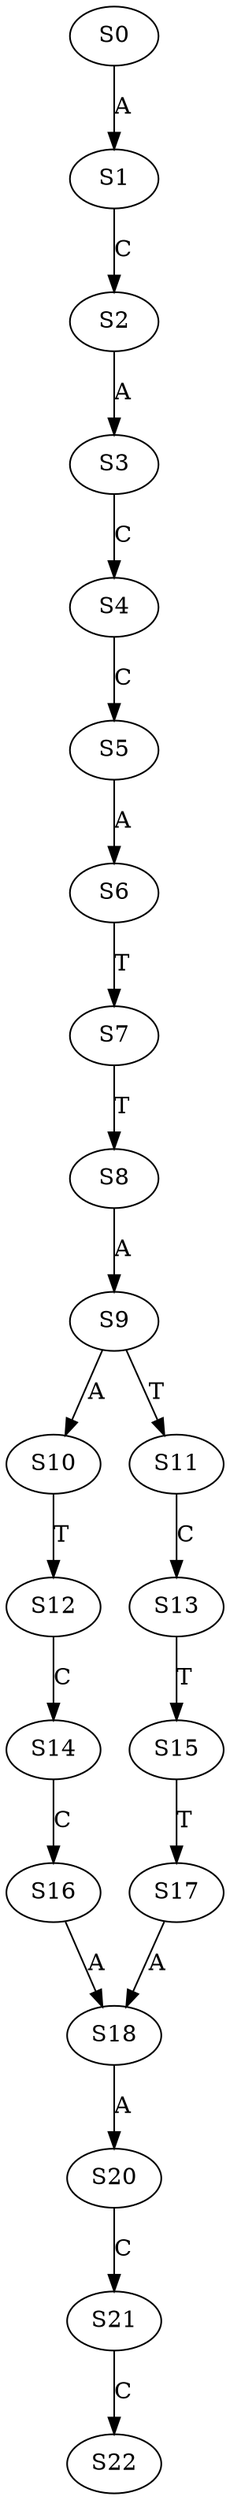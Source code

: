 strict digraph  {
	S0 -> S1 [ label = A ];
	S1 -> S2 [ label = C ];
	S2 -> S3 [ label = A ];
	S3 -> S4 [ label = C ];
	S4 -> S5 [ label = C ];
	S5 -> S6 [ label = A ];
	S6 -> S7 [ label = T ];
	S7 -> S8 [ label = T ];
	S8 -> S9 [ label = A ];
	S9 -> S10 [ label = A ];
	S9 -> S11 [ label = T ];
	S10 -> S12 [ label = T ];
	S11 -> S13 [ label = C ];
	S12 -> S14 [ label = C ];
	S13 -> S15 [ label = T ];
	S14 -> S16 [ label = C ];
	S15 -> S17 [ label = T ];
	S16 -> S18 [ label = A ];
	S17 -> S18 [ label = A ];
	S18 -> S20 [ label = A ];
	S20 -> S21 [ label = C ];
	S21 -> S22 [ label = C ];
}
